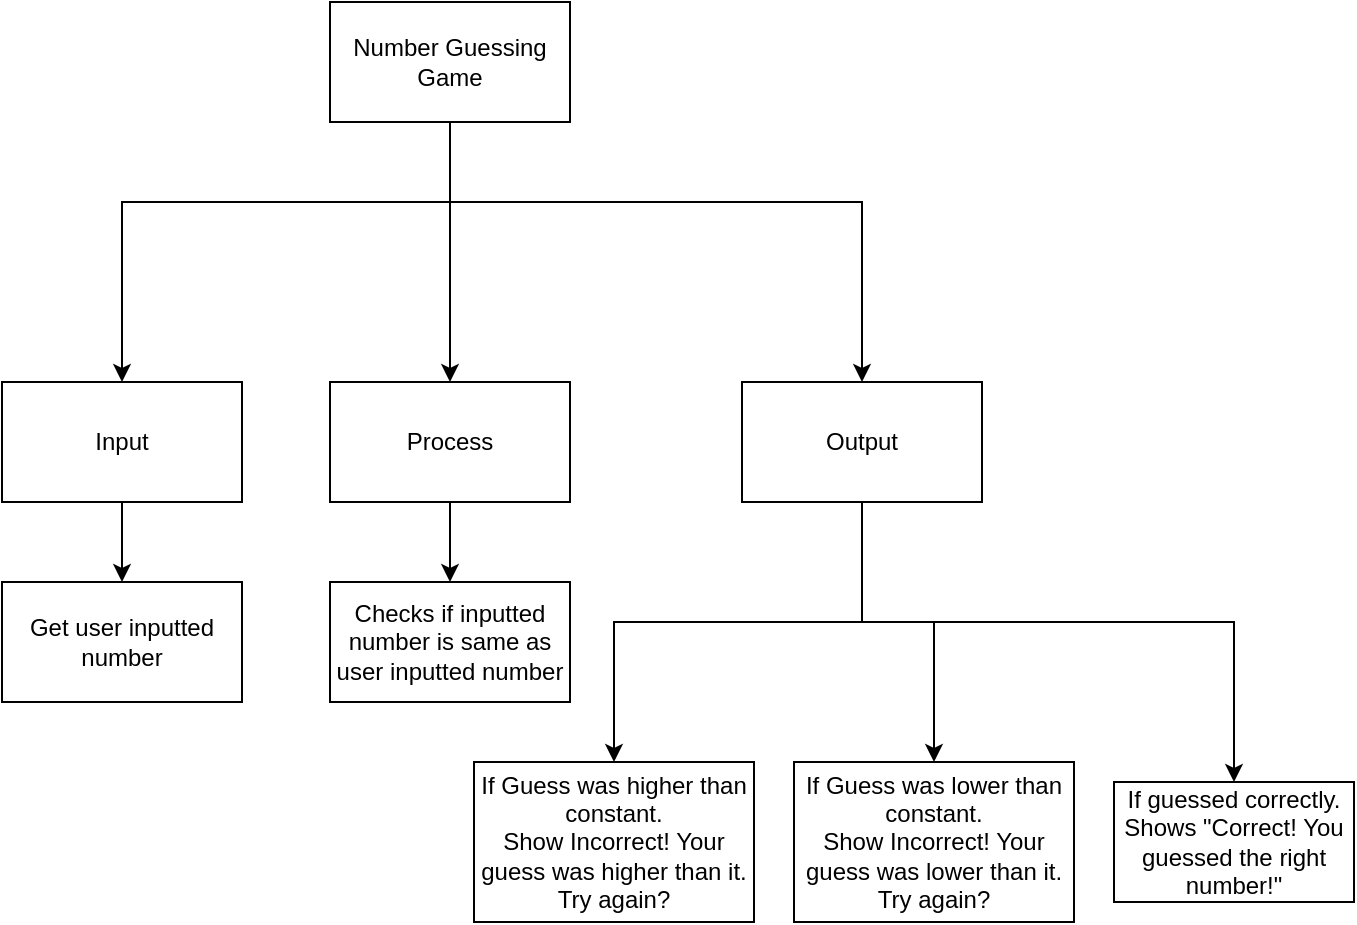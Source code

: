 <mxfile>
    <diagram id="pLT_od_KXsjE_QDWdCDo" name="Page-1">
        <mxGraphModel dx="594" dy="480" grid="1" gridSize="10" guides="1" tooltips="1" connect="1" arrows="1" fold="1" page="1" pageScale="1" pageWidth="827" pageHeight="1169" math="0" shadow="0">
            <root>
                <mxCell id="0"/>
                <mxCell id="1" parent="0"/>
                <mxCell id="3" style="edgeStyle=orthogonalEdgeStyle;html=1;entryX=0.5;entryY=0;entryDx=0;entryDy=0;rounded=0;" parent="1" source="6" target="9" edge="1">
                    <mxGeometry relative="1" as="geometry">
                        <Array as="points">
                            <mxPoint x="358" y="140"/>
                            <mxPoint x="194" y="140"/>
                        </Array>
                    </mxGeometry>
                </mxCell>
                <mxCell id="5" style="edgeStyle=orthogonalEdgeStyle;shape=connector;rounded=0;html=1;entryX=0.5;entryY=0;entryDx=0;entryDy=0;labelBackgroundColor=default;fontFamily=Helvetica;fontSize=11;fontColor=default;endArrow=classic;strokeColor=default;" parent="1" source="6" target="12" edge="1">
                    <mxGeometry relative="1" as="geometry"/>
                </mxCell>
                <mxCell id="29" style="edgeStyle=orthogonalEdgeStyle;rounded=0;html=1;entryX=0.5;entryY=0;entryDx=0;entryDy=0;fontSize=12;" parent="1" source="6" target="15" edge="1">
                    <mxGeometry relative="1" as="geometry">
                        <Array as="points">
                            <mxPoint x="358" y="140"/>
                            <mxPoint x="564" y="140"/>
                        </Array>
                    </mxGeometry>
                </mxCell>
                <mxCell id="6" value="Number Guessing Game" style="rounded=0;whiteSpace=wrap;html=1;" parent="1" vertex="1">
                    <mxGeometry x="298" y="40" width="120" height="60" as="geometry"/>
                </mxCell>
                <mxCell id="7" style="edgeStyle=orthogonalEdgeStyle;rounded=0;html=1;entryX=0.5;entryY=0;entryDx=0;entryDy=0;elbow=vertical;" parent="1" source="9" target="16" edge="1">
                    <mxGeometry relative="1" as="geometry"/>
                </mxCell>
                <mxCell id="9" value="Input" style="rounded=0;whiteSpace=wrap;html=1;" parent="1" vertex="1">
                    <mxGeometry x="134" y="230" width="120" height="60" as="geometry"/>
                </mxCell>
                <mxCell id="26" style="edgeStyle=orthogonalEdgeStyle;rounded=0;html=1;" parent="1" source="12" target="24" edge="1">
                    <mxGeometry relative="1" as="geometry"/>
                </mxCell>
                <mxCell id="12" value="Process" style="rounded=0;whiteSpace=wrap;html=1;" parent="1" vertex="1">
                    <mxGeometry x="298" y="230" width="120" height="60" as="geometry"/>
                </mxCell>
                <mxCell id="28" style="edgeStyle=orthogonalEdgeStyle;rounded=0;html=1;exitX=0.5;exitY=1;exitDx=0;exitDy=0;fontSize=12;" parent="1" source="15" target="27" edge="1">
                    <mxGeometry relative="1" as="geometry">
                        <Array as="points">
                            <mxPoint x="564" y="350"/>
                            <mxPoint x="440" y="350"/>
                        </Array>
                    </mxGeometry>
                </mxCell>
                <mxCell id="31" style="edgeStyle=orthogonalEdgeStyle;html=1;entryX=0.5;entryY=0;entryDx=0;entryDy=0;rounded=0;" edge="1" parent="1" source="15" target="30">
                    <mxGeometry relative="1" as="geometry">
                        <Array as="points">
                            <mxPoint x="564" y="350"/>
                            <mxPoint x="600" y="350"/>
                        </Array>
                    </mxGeometry>
                </mxCell>
                <mxCell id="32" style="edgeStyle=orthogonalEdgeStyle;rounded=0;html=1;entryX=0.5;entryY=0;entryDx=0;entryDy=0;" edge="1" parent="1" source="15" target="21">
                    <mxGeometry relative="1" as="geometry">
                        <Array as="points">
                            <mxPoint x="564" y="350"/>
                            <mxPoint x="750" y="350"/>
                        </Array>
                    </mxGeometry>
                </mxCell>
                <mxCell id="15" value="Output" style="rounded=0;whiteSpace=wrap;html=1;" parent="1" vertex="1">
                    <mxGeometry x="504" y="230" width="120" height="60" as="geometry"/>
                </mxCell>
                <mxCell id="16" value="Get user inputted number" style="rounded=0;whiteSpace=wrap;html=1;" parent="1" vertex="1">
                    <mxGeometry x="134" y="330" width="120" height="60" as="geometry"/>
                </mxCell>
                <mxCell id="21" value="&lt;span style=&quot;font-size: 12px&quot;&gt;If guessed correctly. Shows &quot;Correct! You guessed the right number!&quot;&lt;/span&gt;" style="rounded=0;whiteSpace=wrap;html=1;fontFamily=Helvetica;fontSize=11;fontColor=default;" parent="1" vertex="1">
                    <mxGeometry x="690" y="430" width="120" height="60" as="geometry"/>
                </mxCell>
                <mxCell id="24" value="&lt;font style=&quot;font-size: 12px&quot;&gt;Checks if inputted number is same as user inputted number&lt;/font&gt;" style="rounded=0;whiteSpace=wrap;html=1;fontFamily=Helvetica;fontSize=11;fontColor=default;" parent="1" vertex="1">
                    <mxGeometry x="298" y="330" width="120" height="60" as="geometry"/>
                </mxCell>
                <mxCell id="27" value="&lt;span style=&quot;font-size: 12px&quot;&gt;If Guess was higher than constant.&lt;br&gt;Show Incorrect! Your guess was higher than it. Try again?&lt;br&gt;&lt;/span&gt;" style="rounded=0;whiteSpace=wrap;html=1;fontFamily=Helvetica;fontSize=11;fontColor=default;" parent="1" vertex="1">
                    <mxGeometry x="370" y="420" width="140" height="80" as="geometry"/>
                </mxCell>
                <mxCell id="30" value="If Guess was lower than constant.&lt;br&gt;Show Incorrect! Your guess was lower than it.&lt;br&gt;Try again?" style="rounded=0;whiteSpace=wrap;html=1;" vertex="1" parent="1">
                    <mxGeometry x="530" y="420" width="140" height="80" as="geometry"/>
                </mxCell>
            </root>
        </mxGraphModel>
    </diagram>
</mxfile>